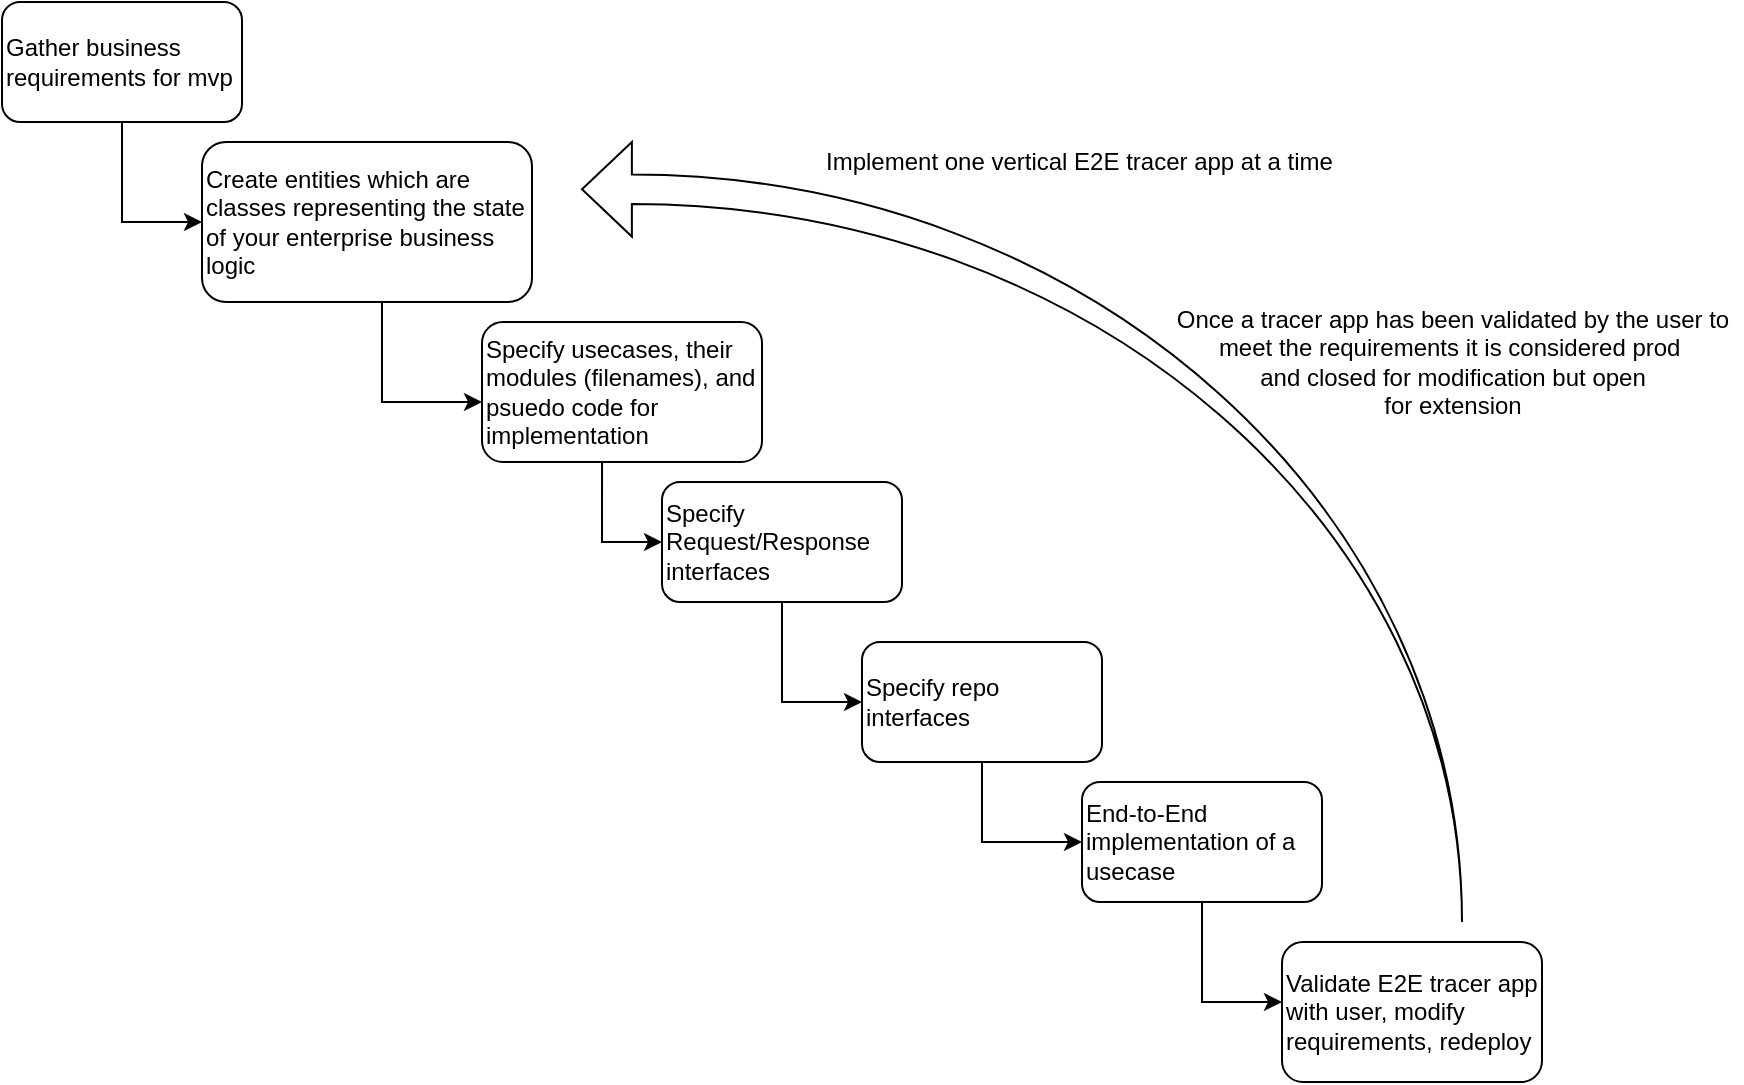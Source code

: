 <mxfile version="14.6.13" type="device" pages="3"><diagram id="VlTA8ej1-gUALvqAtq2K" name="iterative_architecture_design"><mxGraphModel dx="1086" dy="806" grid="1" gridSize="10" guides="1" tooltips="1" connect="1" arrows="1" fold="1" page="1" pageScale="1" pageWidth="1200" pageHeight="1920" math="0" shadow="0"><root><mxCell id="0"/><mxCell id="1" parent="0"/><mxCell id="_PDDuwf1gglLhWYPfyC7-5" value="" style="edgeStyle=orthogonalEdgeStyle;rounded=0;orthogonalLoop=1;jettySize=auto;html=1;" parent="1" source="_PDDuwf1gglLhWYPfyC7-1" target="_PDDuwf1gglLhWYPfyC7-4" edge="1"><mxGeometry relative="1" as="geometry"><Array as="points"><mxPoint x="100" y="140"/></Array></mxGeometry></mxCell><mxCell id="_PDDuwf1gglLhWYPfyC7-1" value="Gather business requirements for mvp" style="rounded=1;whiteSpace=wrap;html=1;align=left;" parent="1" vertex="1"><mxGeometry x="40" y="30" width="120" height="60" as="geometry"/></mxCell><mxCell id="_PDDuwf1gglLhWYPfyC7-4" value="Create entities which are classes representing the state of your enterprise business logic&amp;nbsp;" style="rounded=1;whiteSpace=wrap;html=1;align=left;" parent="1" vertex="1"><mxGeometry x="140" y="100" width="165" height="80" as="geometry"/></mxCell><mxCell id="_PDDuwf1gglLhWYPfyC7-10" value="" style="edgeStyle=orthogonalEdgeStyle;rounded=0;orthogonalLoop=1;jettySize=auto;html=1;" parent="1" target="_PDDuwf1gglLhWYPfyC7-9" edge="1"><mxGeometry relative="1" as="geometry"><mxPoint x="340.029" y="230" as="sourcePoint"/><Array as="points"><mxPoint x="340" y="300"/></Array></mxGeometry></mxCell><mxCell id="_PDDuwf1gglLhWYPfyC7-6" value="Specify usecases, their modules (filenames), and psuedo code for implementation" style="whiteSpace=wrap;html=1;rounded=1;align=left;" parent="1" vertex="1"><mxGeometry x="280" y="190" width="140" height="70" as="geometry"/></mxCell><mxCell id="_PDDuwf1gglLhWYPfyC7-12" value="" style="edgeStyle=orthogonalEdgeStyle;rounded=0;orthogonalLoop=1;jettySize=auto;html=1;entryX=0;entryY=0.5;entryDx=0;entryDy=0;" parent="1" source="_PDDuwf1gglLhWYPfyC7-9" target="_PDDuwf1gglLhWYPfyC7-11" edge="1"><mxGeometry relative="1" as="geometry"/></mxCell><mxCell id="_PDDuwf1gglLhWYPfyC7-9" value="Specify Request/Response interfaces" style="whiteSpace=wrap;html=1;rounded=1;align=left;" parent="1" vertex="1"><mxGeometry x="370" y="270" width="120" height="60" as="geometry"/></mxCell><mxCell id="_PDDuwf1gglLhWYPfyC7-14" value="" style="edgeStyle=orthogonalEdgeStyle;rounded=0;orthogonalLoop=1;jettySize=auto;html=1;entryX=0;entryY=0.5;entryDx=0;entryDy=0;" parent="1" source="_PDDuwf1gglLhWYPfyC7-11" target="_PDDuwf1gglLhWYPfyC7-13" edge="1"><mxGeometry relative="1" as="geometry"/></mxCell><mxCell id="_PDDuwf1gglLhWYPfyC7-11" value="Specify repo interfaces" style="whiteSpace=wrap;html=1;rounded=1;align=left;" parent="1" vertex="1"><mxGeometry x="470" y="350" width="120" height="60" as="geometry"/></mxCell><mxCell id="_PDDuwf1gglLhWYPfyC7-16" value="" style="edgeStyle=orthogonalEdgeStyle;rounded=0;orthogonalLoop=1;jettySize=auto;html=1;" parent="1" source="_PDDuwf1gglLhWYPfyC7-13" target="_PDDuwf1gglLhWYPfyC7-15" edge="1"><mxGeometry relative="1" as="geometry"><Array as="points"><mxPoint x="640" y="530"/></Array></mxGeometry></mxCell><mxCell id="_PDDuwf1gglLhWYPfyC7-13" value="End-to-End implementation of a usecase" style="whiteSpace=wrap;html=1;rounded=1;align=left;" parent="1" vertex="1"><mxGeometry x="580" y="420" width="120" height="60" as="geometry"/></mxCell><mxCell id="_PDDuwf1gglLhWYPfyC7-15" value="Validate E2E tracer app with user, modify requirements, redeploy" style="whiteSpace=wrap;html=1;rounded=1;align=left;" parent="1" vertex="1"><mxGeometry x="680" y="500" width="130" height="70" as="geometry"/></mxCell><mxCell id="_PDDuwf1gglLhWYPfyC7-26" value="" style="edgeStyle=orthogonalEdgeStyle;rounded=0;orthogonalLoop=1;jettySize=auto;html=1;entryX=0;entryY=0.5;entryDx=0;entryDy=0;" parent="1" edge="1"><mxGeometry relative="1" as="geometry"><mxPoint x="230" y="180" as="sourcePoint"/><mxPoint x="280" y="230" as="targetPoint"/><Array as="points"><mxPoint x="230.53" y="230"/></Array></mxGeometry></mxCell><mxCell id="z8I7ZbWj4nCPYAovkCBp-2" value="" style="html=1;shadow=0;dashed=0;align=center;verticalAlign=middle;shape=mxgraph.arrows2.jumpInArrow;dy=7.35;dx=24.94;arrowHead=47.28;container=1;rotation=0;flipH=1;" parent="1" vertex="1"><mxGeometry x="330" y="100" width="440" height="390" as="geometry"><mxRectangle x="510" y="70" width="50" height="40" as="alternateBounds"/></mxGeometry></mxCell><mxCell id="z8I7ZbWj4nCPYAovkCBp-5" value="Implement one vertical E2E tracer app at a time" style="text;html=1;align=left;verticalAlign=middle;resizable=0;points=[];autosize=1;" parent="1" vertex="1"><mxGeometry x="450" y="100" width="270" height="20" as="geometry"/></mxCell><mxCell id="z8I7ZbWj4nCPYAovkCBp-6" value="&lt;span style=&quot;text-align: left&quot;&gt;Once a tracer app has been validated by the user to&lt;/span&gt;&lt;br style=&quot;text-align: left&quot;&gt;&lt;span style=&quot;text-align: left&quot;&gt;meet the requirements it is considered prod&amp;nbsp;&lt;/span&gt;&lt;br style=&quot;text-align: left&quot;&gt;&lt;span style=&quot;text-align: left&quot;&gt;and closed for modification but open&lt;/span&gt;&lt;br style=&quot;text-align: left&quot;&gt;&lt;span style=&quot;text-align: left&quot;&gt;for extension&lt;/span&gt;" style="text;html=1;align=center;verticalAlign=middle;resizable=0;points=[];autosize=1;" parent="1" vertex="1"><mxGeometry x="620" y="180" width="290" height="60" as="geometry"/></mxCell></root></mxGraphModel></diagram><diagram id="fte514L9inEzcPOnXpE5" name="python_directory_structure"><mxGraphModel dx="1086" dy="806" grid="1" gridSize="10" guides="1" tooltips="1" connect="1" arrows="1" fold="1" page="1" pageScale="1" pageWidth="1600" pageHeight="900" math="0" shadow="0"><root><mxCell id="5fzrpU5Tjeiu8QnN7FQY-0"/><mxCell id="5fzrpU5Tjeiu8QnN7FQY-1" parent="5fzrpU5Tjeiu8QnN7FQY-0"/><mxCell id="5fzrpU5Tjeiu8QnN7FQY-2" value="" style="swimlane;html=1;startSize=20;horizontal=0;childLayout=treeLayout;horizontalTree=1;resizable=0;containerType=tree;" parent="5fzrpU5Tjeiu8QnN7FQY-1" vertex="1"><mxGeometry x="245" y="576" width="750" height="1320" as="geometry"><mxRectangle x="235" y="570" width="50" height="40" as="alternateBounds"/></mxGeometry></mxCell><mxCell id="5fzrpU5Tjeiu8QnN7FQY-3" value="/projectname" style="whiteSpace=wrap;html=1;" parent="5fzrpU5Tjeiu8QnN7FQY-2" vertex="1"><mxGeometry x="40" y="640.192" width="100" height="40" as="geometry"/></mxCell><mxCell id="5fzrpU5Tjeiu8QnN7FQY-4" value="/handlers" style="whiteSpace=wrap;html=1;" parent="5fzrpU5Tjeiu8QnN7FQY-2" vertex="1"><mxGeometry x="190" y="20" width="100" height="40" as="geometry"/></mxCell><mxCell id="5fzrpU5Tjeiu8QnN7FQY-5" value="" style="edgeStyle=elbowEdgeStyle;elbow=horizontal;html=1;rounded=0;" parent="5fzrpU5Tjeiu8QnN7FQY-2" source="5fzrpU5Tjeiu8QnN7FQY-3" target="5fzrpU5Tjeiu8QnN7FQY-4" edge="1"><mxGeometry relative="1" as="geometry"/></mxCell><mxCell id="5fzrpU5Tjeiu8QnN7FQY-6" value="/integration" style="whiteSpace=wrap;html=1;" parent="5fzrpU5Tjeiu8QnN7FQY-2" vertex="1"><mxGeometry x="190" y="100" width="100" height="40" as="geometry"/></mxCell><mxCell id="5fzrpU5Tjeiu8QnN7FQY-7" value="" style="edgeStyle=elbowEdgeStyle;elbow=horizontal;html=1;rounded=0;" parent="5fzrpU5Tjeiu8QnN7FQY-2" source="5fzrpU5Tjeiu8QnN7FQY-3" target="5fzrpU5Tjeiu8QnN7FQY-6" edge="1"><mxGeometry relative="1" as="geometry"/></mxCell><mxCell id="5fzrpU5Tjeiu8QnN7FQY-11" value="" style="edgeStyle=elbowEdgeStyle;elbow=horizontal;html=1;rounded=0;" parent="5fzrpU5Tjeiu8QnN7FQY-2" source="5fzrpU5Tjeiu8QnN7FQY-3" target="5fzrpU5Tjeiu8QnN7FQY-12" edge="1"><mxGeometry relative="1" as="geometry"><mxPoint x="370" y="-6217.508" as="sourcePoint"/></mxGeometry></mxCell><mxCell id="5fzrpU5Tjeiu8QnN7FQY-12" value="/projectname" style="whiteSpace=wrap;html=1;" parent="5fzrpU5Tjeiu8QnN7FQY-2" vertex="1"><mxGeometry x="190" y="453.156" width="100" height="40" as="geometry"/></mxCell><mxCell id="5fzrpU5Tjeiu8QnN7FQY-13" value="" style="edgeStyle=elbowEdgeStyle;elbow=horizontal;html=1;rounded=0;" parent="5fzrpU5Tjeiu8QnN7FQY-2" source="5fzrpU5Tjeiu8QnN7FQY-3" target="5fzrpU5Tjeiu8QnN7FQY-14" edge="1"><mxGeometry relative="1" as="geometry"><mxPoint x="370" y="-6137.508" as="sourcePoint"/></mxGeometry></mxCell><mxCell id="5fzrpU5Tjeiu8QnN7FQY-14" value="/scripts" style="whiteSpace=wrap;html=1;" parent="5fzrpU5Tjeiu8QnN7FQY-2" vertex="1"><mxGeometry x="190" y="806.312" width="100" height="40" as="geometry"/></mxCell><mxCell id="5fzrpU5Tjeiu8QnN7FQY-15" value="" style="edgeStyle=elbowEdgeStyle;elbow=horizontal;html=1;rounded=0;" parent="5fzrpU5Tjeiu8QnN7FQY-2" source="5fzrpU5Tjeiu8QnN7FQY-3" target="5fzrpU5Tjeiu8QnN7FQY-16" edge="1"><mxGeometry relative="1" as="geometry"><mxPoint x="370" y="-6017.508" as="sourcePoint"/></mxGeometry></mxCell><mxCell id="5fzrpU5Tjeiu8QnN7FQY-16" value="/tests" style="whiteSpace=wrap;html=1;treeMoving=1;" parent="5fzrpU5Tjeiu8QnN7FQY-2" vertex="1"><mxGeometry x="190" y="1029.585" width="100" height="40" as="geometry"/></mxCell><mxCell id="5fzrpU5Tjeiu8QnN7FQY-23" value="" style="edgeStyle=elbowEdgeStyle;elbow=horizontal;html=1;rounded=0;" parent="5fzrpU5Tjeiu8QnN7FQY-2" source="5fzrpU5Tjeiu8QnN7FQY-12" target="5fzrpU5Tjeiu8QnN7FQY-24" edge="1"><mxGeometry relative="1" as="geometry"><mxPoint x="370" y="-5657.508" as="sourcePoint"/></mxGeometry></mxCell><mxCell id="5fzrpU5Tjeiu8QnN7FQY-24" value="/entities" style="whiteSpace=wrap;html=1;" parent="5fzrpU5Tjeiu8QnN7FQY-2" vertex="1"><mxGeometry x="340" y="111.711" width="100" height="40" as="geometry"/></mxCell><mxCell id="5fzrpU5Tjeiu8QnN7FQY-27" value="" style="edgeStyle=elbowEdgeStyle;elbow=horizontal;html=1;rounded=0;" parent="5fzrpU5Tjeiu8QnN7FQY-2" source="5fzrpU5Tjeiu8QnN7FQY-12" target="5fzrpU5Tjeiu8QnN7FQY-28" edge="1"><mxGeometry relative="1" as="geometry"><mxPoint x="370" y="-5657.508" as="sourcePoint"/></mxGeometry></mxCell><mxCell id="5fzrpU5Tjeiu8QnN7FQY-28" value="/repo" style="whiteSpace=wrap;html=1;" parent="5fzrpU5Tjeiu8QnN7FQY-2" vertex="1"><mxGeometry x="340" y="317.196" width="100" height="40" as="geometry"/></mxCell><mxCell id="5fzrpU5Tjeiu8QnN7FQY-29" value="" style="edgeStyle=elbowEdgeStyle;elbow=horizontal;html=1;rounded=0;" parent="5fzrpU5Tjeiu8QnN7FQY-2" source="5fzrpU5Tjeiu8QnN7FQY-12" target="5fzrpU5Tjeiu8QnN7FQY-30" edge="1"><mxGeometry relative="1" as="geometry"><mxPoint x="370" y="-5461.508" as="sourcePoint"/></mxGeometry></mxCell><mxCell id="5fzrpU5Tjeiu8QnN7FQY-30" value="/usecase" style="whiteSpace=wrap;html=1;" parent="5fzrpU5Tjeiu8QnN7FQY-2" vertex="1"><mxGeometry x="340" y="498.001" width="100" height="40" as="geometry"/></mxCell><mxCell id="5fzrpU5Tjeiu8QnN7FQY-31" value="" style="edgeStyle=elbowEdgeStyle;elbow=horizontal;html=1;rounded=0;" parent="5fzrpU5Tjeiu8QnN7FQY-2" source="5fzrpU5Tjeiu8QnN7FQY-12" target="5fzrpU5Tjeiu8QnN7FQY-32" edge="1"><mxGeometry relative="1" as="geometry"><mxPoint x="370" y="-5229.508" as="sourcePoint"/></mxGeometry></mxCell><mxCell id="5fzrpU5Tjeiu8QnN7FQY-32" value="/util" style="whiteSpace=wrap;html=1;" parent="5fzrpU5Tjeiu8QnN7FQY-2" vertex="1"><mxGeometry x="340" y="631.496" width="100" height="40" as="geometry"/></mxCell><mxCell id="5fzrpU5Tjeiu8QnN7FQY-33" value="" style="edgeStyle=elbowEdgeStyle;elbow=horizontal;html=1;rounded=0;" parent="5fzrpU5Tjeiu8QnN7FQY-2" source="5fzrpU5Tjeiu8QnN7FQY-12" target="5fzrpU5Tjeiu8QnN7FQY-34" edge="1"><mxGeometry relative="1" as="geometry"><mxPoint x="370" y="-4961.508" as="sourcePoint"/></mxGeometry></mxCell><mxCell id="5fzrpU5Tjeiu8QnN7FQY-34" value="/validators" style="whiteSpace=wrap;html=1;" parent="5fzrpU5Tjeiu8QnN7FQY-2" vertex="1"><mxGeometry x="340" y="794.601" width="100" height="40" as="geometry"/></mxCell><mxCell id="9VmODHyxOnodLY5B5Ft--2" value="" style="edgeStyle=elbowEdgeStyle;elbow=horizontal;html=1;rounded=0;" parent="5fzrpU5Tjeiu8QnN7FQY-2" source="5fzrpU5Tjeiu8QnN7FQY-16" target="9VmODHyxOnodLY5B5Ft--3" edge="1"><mxGeometry relative="1" as="geometry"><mxPoint x="370.0" y="-4467.598" as="sourcePoint"/></mxGeometry></mxCell><mxCell id="9VmODHyxOnodLY5B5Ft--3" value="/test_entities" style="whiteSpace=wrap;html=1;" parent="5fzrpU5Tjeiu8QnN7FQY-2" vertex="1"><mxGeometry x="340" y="941.085" width="100" height="40" as="geometry"/></mxCell><mxCell id="9VmODHyxOnodLY5B5Ft--4" value="" style="edgeStyle=elbowEdgeStyle;elbow=horizontal;html=1;rounded=0;" parent="5fzrpU5Tjeiu8QnN7FQY-2" source="5fzrpU5Tjeiu8QnN7FQY-16" target="9VmODHyxOnodLY5B5Ft--5" edge="1"><mxGeometry relative="1" as="geometry"><mxPoint x="370.0" y="-4467.598" as="sourcePoint"/></mxGeometry></mxCell><mxCell id="9VmODHyxOnodLY5B5Ft--5" value="/test_repo" style="whiteSpace=wrap;html=1;" parent="5fzrpU5Tjeiu8QnN7FQY-2" vertex="1"><mxGeometry x="340" y="1021.085" width="100" height="40" as="geometry"/></mxCell><mxCell id="9VmODHyxOnodLY5B5Ft--8" value="" style="edgeStyle=elbowEdgeStyle;elbow=horizontal;html=1;rounded=0;" parent="5fzrpU5Tjeiu8QnN7FQY-2" source="5fzrpU5Tjeiu8QnN7FQY-24" target="9VmODHyxOnodLY5B5Ft--9" edge="1"><mxGeometry relative="1" as="geometry"><mxPoint x="720" y="-4718.738" as="sourcePoint"/></mxGeometry></mxCell><mxCell id="9VmODHyxOnodLY5B5Ft--9" value="value objects?" style="whiteSpace=wrap;html=1;" parent="5fzrpU5Tjeiu8QnN7FQY-2" vertex="1"><mxGeometry x="490" y="33.536" width="240" height="40" as="geometry"/></mxCell><mxCell id="9VmODHyxOnodLY5B5Ft--10" value="" style="edgeStyle=elbowEdgeStyle;elbow=horizontal;html=1;rounded=0;" parent="5fzrpU5Tjeiu8QnN7FQY-2" source="5fzrpU5Tjeiu8QnN7FQY-28" target="9VmODHyxOnodLY5B5Ft--11" edge="1"><mxGeometry relative="1" as="geometry"><mxPoint x="720" y="-4718.238" as="sourcePoint"/></mxGeometry></mxCell><mxCell id="9VmODHyxOnodLY5B5Ft--11" value="persistance layer" style="whiteSpace=wrap;html=1;" parent="5fzrpU5Tjeiu8QnN7FQY-2" vertex="1"><mxGeometry x="490" y="269.886" width="110" height="52" as="geometry"/></mxCell><mxCell id="9VmODHyxOnodLY5B5Ft--12" value="" style="edgeStyle=elbowEdgeStyle;elbow=horizontal;html=1;rounded=0;" parent="5fzrpU5Tjeiu8QnN7FQY-2" source="5fzrpU5Tjeiu8QnN7FQY-30" target="9VmODHyxOnodLY5B5Ft--13" edge="1"><mxGeometry relative="1" as="geometry"><mxPoint x="720" y="-4718.868" as="sourcePoint"/></mxGeometry></mxCell><mxCell id="9VmODHyxOnodLY5B5Ft--13" value="grouped into public functions for business rules or application orchestration logic" style="whiteSpace=wrap;html=1;" parent="5fzrpU5Tjeiu8QnN7FQY-2" vertex="1"><mxGeometry x="490" y="444.506" width="240" height="66.99" as="geometry"/></mxCell><mxCell id="9VmODHyxOnodLY5B5Ft--14" value="" style="edgeStyle=elbowEdgeStyle;elbow=horizontal;html=1;rounded=0;" parent="5fzrpU5Tjeiu8QnN7FQY-2" source="5fzrpU5Tjeiu8QnN7FQY-30" target="9VmODHyxOnodLY5B5Ft--15" edge="1"><mxGeometry relative="1" as="geometry"><mxPoint x="720" y="-4718.838" as="sourcePoint"/></mxGeometry></mxCell><mxCell id="9VmODHyxOnodLY5B5Ft--15" value="bias functionally pure?" style="whiteSpace=wrap;html=1;" parent="5fzrpU5Tjeiu8QnN7FQY-2" vertex="1"><mxGeometry x="490" y="551.496" width="240" height="40" as="geometry"/></mxCell><mxCell id="9VmODHyxOnodLY5B5Ft--16" value="" style="edgeStyle=elbowEdgeStyle;elbow=horizontal;html=1;rounded=0;" parent="5fzrpU5Tjeiu8QnN7FQY-2" source="5fzrpU5Tjeiu8QnN7FQY-24" target="9VmODHyxOnodLY5B5Ft--17" edge="1"><mxGeometry relative="1" as="geometry"><mxPoint x="720" y="-4325.588" as="sourcePoint"/></mxGeometry></mxCell><mxCell id="9VmODHyxOnodLY5B5Ft--17" value="objects representing state of business logic" style="whiteSpace=wrap;html=1;" parent="5fzrpU5Tjeiu8QnN7FQY-2" vertex="1"><mxGeometry x="490" y="113.536" width="240" height="32.3" as="geometry"/></mxCell><mxCell id="9VmODHyxOnodLY5B5Ft--18" value="" style="edgeStyle=elbowEdgeStyle;elbow=horizontal;html=1;rounded=0;" parent="5fzrpU5Tjeiu8QnN7FQY-2" source="5fzrpU5Tjeiu8QnN7FQY-24" target="9VmODHyxOnodLY5B5Ft--19" edge="1"><mxGeometry relative="1" as="geometry"><mxPoint x="720" y="-4327.588" as="sourcePoint"/></mxGeometry></mxCell><mxCell id="9VmODHyxOnodLY5B5Ft--19" value="pure python without dependencies outside of standard library&lt;br&gt;&amp;nbsp;" style="whiteSpace=wrap;html=1;" parent="5fzrpU5Tjeiu8QnN7FQY-2" vertex="1"><mxGeometry x="490" y="185.836" width="240" height="44.05" as="geometry"/></mxCell><mxCell id="9VmODHyxOnodLY5B5Ft--24" value="" style="edgeStyle=elbowEdgeStyle;elbow=horizontal;html=1;rounded=0;" parent="5fzrpU5Tjeiu8QnN7FQY-2" source="5fzrpU5Tjeiu8QnN7FQY-3" target="9VmODHyxOnodLY5B5Ft--25" edge="1"><mxGeometry relative="1" as="geometry"><mxPoint x="370.0" y="-3748.808" as="sourcePoint"/></mxGeometry></mxCell><mxCell id="9VmODHyxOnodLY5B5Ft--25" value="/static" style="whiteSpace=wrap;html=1;" parent="5fzrpU5Tjeiu8QnN7FQY-2" vertex="1"><mxGeometry x="190" y="1180.385" width="100" height="40" as="geometry"/></mxCell><mxCell id="9VmODHyxOnodLY5B5Ft--7" value="One directory for each python source code folder in /projectname&amp;nbsp;" style="whiteSpace=wrap;html=1;" parent="5fzrpU5Tjeiu8QnN7FQY-2" vertex="1"><mxGeometry x="340" y="1101.085" width="130" height="57" as="geometry"/></mxCell><mxCell id="9VmODHyxOnodLY5B5Ft--6" value="" style="edgeStyle=elbowEdgeStyle;elbow=horizontal;html=1;rounded=0;" parent="5fzrpU5Tjeiu8QnN7FQY-2" source="5fzrpU5Tjeiu8QnN7FQY-16" target="9VmODHyxOnodLY5B5Ft--7" edge="1"><mxGeometry relative="1" as="geometry"><mxPoint x="370.0" y="-4448.198" as="sourcePoint"/></mxGeometry></mxCell><mxCell id="9VmODHyxOnodLY5B5Ft--26" value="" style="edgeStyle=elbowEdgeStyle;elbow=horizontal;html=1;rounded=0;" parent="5fzrpU5Tjeiu8QnN7FQY-2" source="5fzrpU5Tjeiu8QnN7FQY-28" target="9VmODHyxOnodLY5B5Ft--27" edge="1"><mxGeometry relative="1" as="geometry"><mxPoint x="720" y="-3341.073" as="sourcePoint"/></mxGeometry></mxCell><mxCell id="9VmODHyxOnodLY5B5Ft--27" value="low level I/O, api calls, database interaction" style="whiteSpace=wrap;html=1;" parent="5fzrpU5Tjeiu8QnN7FQY-2" vertex="1"><mxGeometry x="490" y="361.886" width="240" height="42.62" as="geometry"/></mxCell><mxCell id="9VmODHyxOnodLY5B5Ft--28" value="" style="edgeStyle=elbowEdgeStyle;elbow=horizontal;html=1;rounded=0;" parent="5fzrpU5Tjeiu8QnN7FQY-2" source="5fzrpU5Tjeiu8QnN7FQY-32" target="9VmODHyxOnodLY5B5Ft--29" edge="1"><mxGeometry relative="1" as="geometry"><mxPoint x="720" y="-2836.062" as="sourcePoint"/></mxGeometry></mxCell><mxCell id="9VmODHyxOnodLY5B5Ft--29" value="application config" style="whiteSpace=wrap;html=1;" parent="5fzrpU5Tjeiu8QnN7FQY-2" vertex="1"><mxGeometry x="490" y="631.496" width="240" height="40" as="geometry"/></mxCell><mxCell id="9VmODHyxOnodLY5B5Ft--30" value="" style="edgeStyle=elbowEdgeStyle;elbow=horizontal;html=1;rounded=0;" parent="5fzrpU5Tjeiu8QnN7FQY-2" source="5fzrpU5Tjeiu8QnN7FQY-34" target="9VmODHyxOnodLY5B5Ft--31" edge="1"><mxGeometry relative="1" as="geometry"><mxPoint x="720" y="-2836.482" as="sourcePoint"/></mxGeometry></mxCell><mxCell id="9VmODHyxOnodLY5B5Ft--31" value="Request Objects&lt;br&gt;" style="whiteSpace=wrap;html=1;" parent="5fzrpU5Tjeiu8QnN7FQY-2" vertex="1"><mxGeometry x="490" y="711.496" width="240" height="40" as="geometry"/></mxCell><mxCell id="9VmODHyxOnodLY5B5Ft--32" value="" style="edgeStyle=elbowEdgeStyle;elbow=horizontal;html=1;rounded=0;" parent="5fzrpU5Tjeiu8QnN7FQY-2" source="5fzrpU5Tjeiu8QnN7FQY-34" target="9VmODHyxOnodLY5B5Ft--33" edge="1"><mxGeometry relative="1" as="geometry"><mxPoint x="720" y="-2836.482" as="sourcePoint"/></mxGeometry></mxCell><mxCell id="9VmODHyxOnodLY5B5Ft--33" value="Response Objects" style="whiteSpace=wrap;html=1;" parent="5fzrpU5Tjeiu8QnN7FQY-2" vertex="1"><mxGeometry x="490" y="791.496" width="240" height="40" as="geometry"/></mxCell><mxCell id="9VmODHyxOnodLY5B5Ft--34" value="" style="edgeStyle=elbowEdgeStyle;elbow=horizontal;html=1;rounded=0;" parent="5fzrpU5Tjeiu8QnN7FQY-2" source="5fzrpU5Tjeiu8QnN7FQY-34" target="9VmODHyxOnodLY5B5Ft--35" edge="1"><mxGeometry relative="1" as="geometry"><mxPoint x="720" y="-2305.257" as="sourcePoint"/></mxGeometry></mxCell><mxCell id="9VmODHyxOnodLY5B5Ft--35" value="Adapters/plugins/externals logic to&amp;nbsp;&lt;br&gt;create Request Objects" style="whiteSpace=wrap;html=1;" parent="5fzrpU5Tjeiu8QnN7FQY-2" vertex="1"><mxGeometry x="490" y="871.496" width="240" height="46.21" as="geometry"/></mxCell><mxCell id="5TkCwsEcCHlQpD_aessw-4" value="" style="edgeStyle=elbowEdgeStyle;elbow=horizontal;html=1;rounded=0;" parent="5fzrpU5Tjeiu8QnN7FQY-2" source="5fzrpU5Tjeiu8QnN7FQY-3" target="5TkCwsEcCHlQpD_aessw-5" edge="1"><mxGeometry relative="1" as="geometry"><mxPoint x="370.0" y="-1593.267" as="sourcePoint"/></mxGeometry></mxCell><mxCell id="5TkCwsEcCHlQpD_aessw-5" value="/templates" style="whiteSpace=wrap;html=1;treeMoving=0;" parent="5fzrpU5Tjeiu8QnN7FQY-2" vertex="1"><mxGeometry x="190" y="1260.385" width="100" height="40" as="geometry"/></mxCell><mxCell id="5fzrpU5Tjeiu8QnN7FQY-8" value="&lt;span style=&quot;font-weight: 700 ; background-color: rgb(255 , 255 , 255)&quot;&gt;Python Clean Architecture Directory Structure&lt;/span&gt;" style="text;html=1;align=center;verticalAlign=middle;resizable=0;points=[];autosize=1;" parent="5fzrpU5Tjeiu8QnN7FQY-1" vertex="1"><mxGeometry x="440" y="530" width="280" height="20" as="geometry"/></mxCell></root></mxGraphModel></diagram><diagram id="mJOGnvmrd4c-QdKDHws5" name="layer_dependency_structure"><mxGraphModel dx="1086" dy="806" grid="1" gridSize="10" guides="1" tooltips="1" connect="1" arrows="1" fold="1" page="1" pageScale="1" pageWidth="850" pageHeight="1100" math="0" shadow="0"><root><mxCell id="Y9nCPLDm4wHzrhaFSRRZ-0"/><mxCell id="Y9nCPLDm4wHzrhaFSRRZ-1" parent="Y9nCPLDm4wHzrhaFSRRZ-0"/><mxCell id="t1oGF09Y4e4NVAH6dOdK-0" value="Depends&lt;br&gt;On" style="edgeStyle=orthogonalEdgeStyle;rounded=0;orthogonalLoop=1;jettySize=auto;html=1;" edge="1" parent="Y9nCPLDm4wHzrhaFSRRZ-1" source="t1oGF09Y4e4NVAH6dOdK-1" target="t1oGF09Y4e4NVAH6dOdK-4"><mxGeometry x="-0.636" relative="1" as="geometry"><mxPoint x="790" y="230" as="targetPoint"/><mxPoint as="offset"/></mxGeometry></mxCell><mxCell id="t1oGF09Y4e4NVAH6dOdK-1" value="lambda handlers" style="rounded=0;whiteSpace=wrap;html=1;" vertex="1" parent="Y9nCPLDm4wHzrhaFSRRZ-1"><mxGeometry x="550" y="200" width="120" height="60" as="geometry"/></mxCell><mxCell id="t1oGF09Y4e4NVAH6dOdK-3" value="Depends&lt;br&gt;On" style="edgeStyle=orthogonalEdgeStyle;rounded=0;orthogonalLoop=1;jettySize=auto;html=1;" edge="1" parent="Y9nCPLDm4wHzrhaFSRRZ-1" source="t1oGF09Y4e4NVAH6dOdK-4" target="t1oGF09Y4e4NVAH6dOdK-5"><mxGeometry relative="1" as="geometry"/></mxCell><mxCell id="t1oGF09Y4e4NVAH6dOdK-4" value="validators" style="rounded=0;whiteSpace=wrap;html=1;" vertex="1" parent="Y9nCPLDm4wHzrhaFSRRZ-1"><mxGeometry x="550" y="370" width="120" height="60" as="geometry"/></mxCell><mxCell id="t1oGF09Y4e4NVAH6dOdK-5" value="entry" style="rounded=0;whiteSpace=wrap;html=1;" vertex="1" parent="Y9nCPLDm4wHzrhaFSRRZ-1"><mxGeometry x="790" y="370" width="120" height="60" as="geometry"/></mxCell><mxCell id="t1oGF09Y4e4NVAH6dOdK-8" value="externals" style="rounded=1;whiteSpace=wrap;html=1;" vertex="1" parent="Y9nCPLDm4wHzrhaFSRRZ-1"><mxGeometry x="350" y="200" width="120" height="60" as="geometry"/></mxCell><mxCell id="t1oGF09Y4e4NVAH6dOdK-9" value="Clean Architecture" style="rounded=1;whiteSpace=wrap;html=1;" vertex="1" parent="Y9nCPLDm4wHzrhaFSRRZ-1"><mxGeometry x="350" y="370" width="120" height="60" as="geometry"/></mxCell><mxCell id="t1oGF09Y4e4NVAH6dOdK-10" value="" style="endArrow=none;dashed=1;html=1;strokeWidth=5;" edge="1" parent="Y9nCPLDm4wHzrhaFSRRZ-1"><mxGeometry width="50" height="50" relative="1" as="geometry"><mxPoint x="290" y="320" as="sourcePoint"/><mxPoint x="1520" y="320" as="targetPoint"/></mxGeometry></mxCell><mxCell id="t1oGF09Y4e4NVAH6dOdK-12" value="Depends&lt;br&gt;On" style="edgeStyle=orthogonalEdgeStyle;rounded=0;orthogonalLoop=1;jettySize=auto;html=1;" edge="1" parent="Y9nCPLDm4wHzrhaFSRRZ-1" target="t1oGF09Y4e4NVAH6dOdK-13"><mxGeometry relative="1" as="geometry"><mxPoint x="920" y="400" as="sourcePoint"/></mxGeometry></mxCell><mxCell id="t1oGF09Y4e4NVAH6dOdK-13" value="repo" style="rounded=0;whiteSpace=wrap;html=1;" vertex="1" parent="Y9nCPLDm4wHzrhaFSRRZ-1"><mxGeometry x="1040" y="370" width="120" height="60" as="geometry"/></mxCell><mxCell id="t1oGF09Y4e4NVAH6dOdK-14" value="Depends&lt;br&gt;On" style="edgeStyle=orthogonalEdgeStyle;rounded=0;orthogonalLoop=1;jettySize=auto;html=1;" edge="1" parent="Y9nCPLDm4wHzrhaFSRRZ-1" target="t1oGF09Y4e4NVAH6dOdK-15"><mxGeometry relative="1" as="geometry"><mxPoint x="1160" y="400" as="sourcePoint"/></mxGeometry></mxCell><mxCell id="t1oGF09Y4e4NVAH6dOdK-15" value="entities" style="rounded=0;whiteSpace=wrap;html=1;" vertex="1" parent="Y9nCPLDm4wHzrhaFSRRZ-1"><mxGeometry x="1280" y="370" width="120" height="60" as="geometry"/></mxCell><mxCell id="t1oGF09Y4e4NVAH6dOdK-16" value="Depends&lt;br&gt;On" style="edgeStyle=orthogonalEdgeStyle;rounded=0;orthogonalLoop=1;jettySize=auto;html=1;" edge="1" parent="Y9nCPLDm4wHzrhaFSRRZ-1" target="t1oGF09Y4e4NVAH6dOdK-17"><mxGeometry relative="1" as="geometry"><mxPoint x="850" y="490" as="sourcePoint"/></mxGeometry></mxCell><mxCell id="t1oGF09Y4e4NVAH6dOdK-17" value="usecase" style="rounded=0;whiteSpace=wrap;html=1;" vertex="1" parent="Y9nCPLDm4wHzrhaFSRRZ-1"><mxGeometry x="1280" y="460" width="120" height="60" as="geometry"/></mxCell><mxCell id="t1oGF09Y4e4NVAH6dOdK-18" value="" style="endArrow=none;html=1;" edge="1" parent="Y9nCPLDm4wHzrhaFSRRZ-1"><mxGeometry width="50" height="50" relative="1" as="geometry"><mxPoint x="850" y="490" as="sourcePoint"/><mxPoint x="850" y="430" as="targetPoint"/></mxGeometry></mxCell><mxCell id="t1oGF09Y4e4NVAH6dOdK-20" value="" style="endArrow=classic;html=1;strokeWidth=10;" edge="1" parent="Y9nCPLDm4wHzrhaFSRRZ-1"><mxGeometry relative="1" as="geometry"><mxPoint x="570" y="620" as="sourcePoint"/><mxPoint x="1380" y="620" as="targetPoint"/><Array as="points"><mxPoint x="1070" y="620"/></Array></mxGeometry></mxCell><mxCell id="t1oGF09Y4e4NVAH6dOdK-26" value="&lt;font style=&quot;font-size: 20px&quot;&gt;&lt;u&gt;Abstraction Level&lt;/u&gt;&lt;/font&gt;" style="text;html=1;align=center;verticalAlign=middle;resizable=0;points=[];autosize=1;strokeColor=none;" vertex="1" parent="Y9nCPLDm4wHzrhaFSRRZ-1"><mxGeometry x="850" y="580" width="170" height="20" as="geometry"/></mxCell><mxCell id="t1oGF09Y4e4NVAH6dOdK-27" value="&lt;font style=&quot;font-size: 20px&quot;&gt;Low Level&lt;/font&gt;" style="text;html=1;align=center;verticalAlign=middle;resizable=0;points=[];autosize=1;strokeColor=none;" vertex="1" parent="Y9nCPLDm4wHzrhaFSRRZ-1"><mxGeometry x="570" y="640" width="110" height="20" as="geometry"/></mxCell><mxCell id="t1oGF09Y4e4NVAH6dOdK-28" value="&lt;font style=&quot;font-size: 20px&quot;&gt;High Level&lt;/font&gt;" style="text;html=1;align=center;verticalAlign=middle;resizable=0;points=[];autosize=1;strokeColor=none;" vertex="1" parent="Y9nCPLDm4wHzrhaFSRRZ-1"><mxGeometry x="1210" y="640" width="110" height="20" as="geometry"/></mxCell><mxCell id="t1oGF09Y4e4NVAH6dOdK-29" value="Depends&lt;br&gt;On" style="edgeStyle=orthogonalEdgeStyle;rounded=0;orthogonalLoop=1;jettySize=auto;html=1;exitX=1;exitY=0.5;exitDx=0;exitDy=0;" edge="1" parent="Y9nCPLDm4wHzrhaFSRRZ-1" source="t1oGF09Y4e4NVAH6dOdK-1" target="t1oGF09Y4e4NVAH6dOdK-5"><mxGeometry x="-0.188" relative="1" as="geometry"><mxPoint x="620" y="270" as="sourcePoint"/><mxPoint x="620" y="380" as="targetPoint"/><mxPoint as="offset"/></mxGeometry></mxCell></root></mxGraphModel></diagram></mxfile>